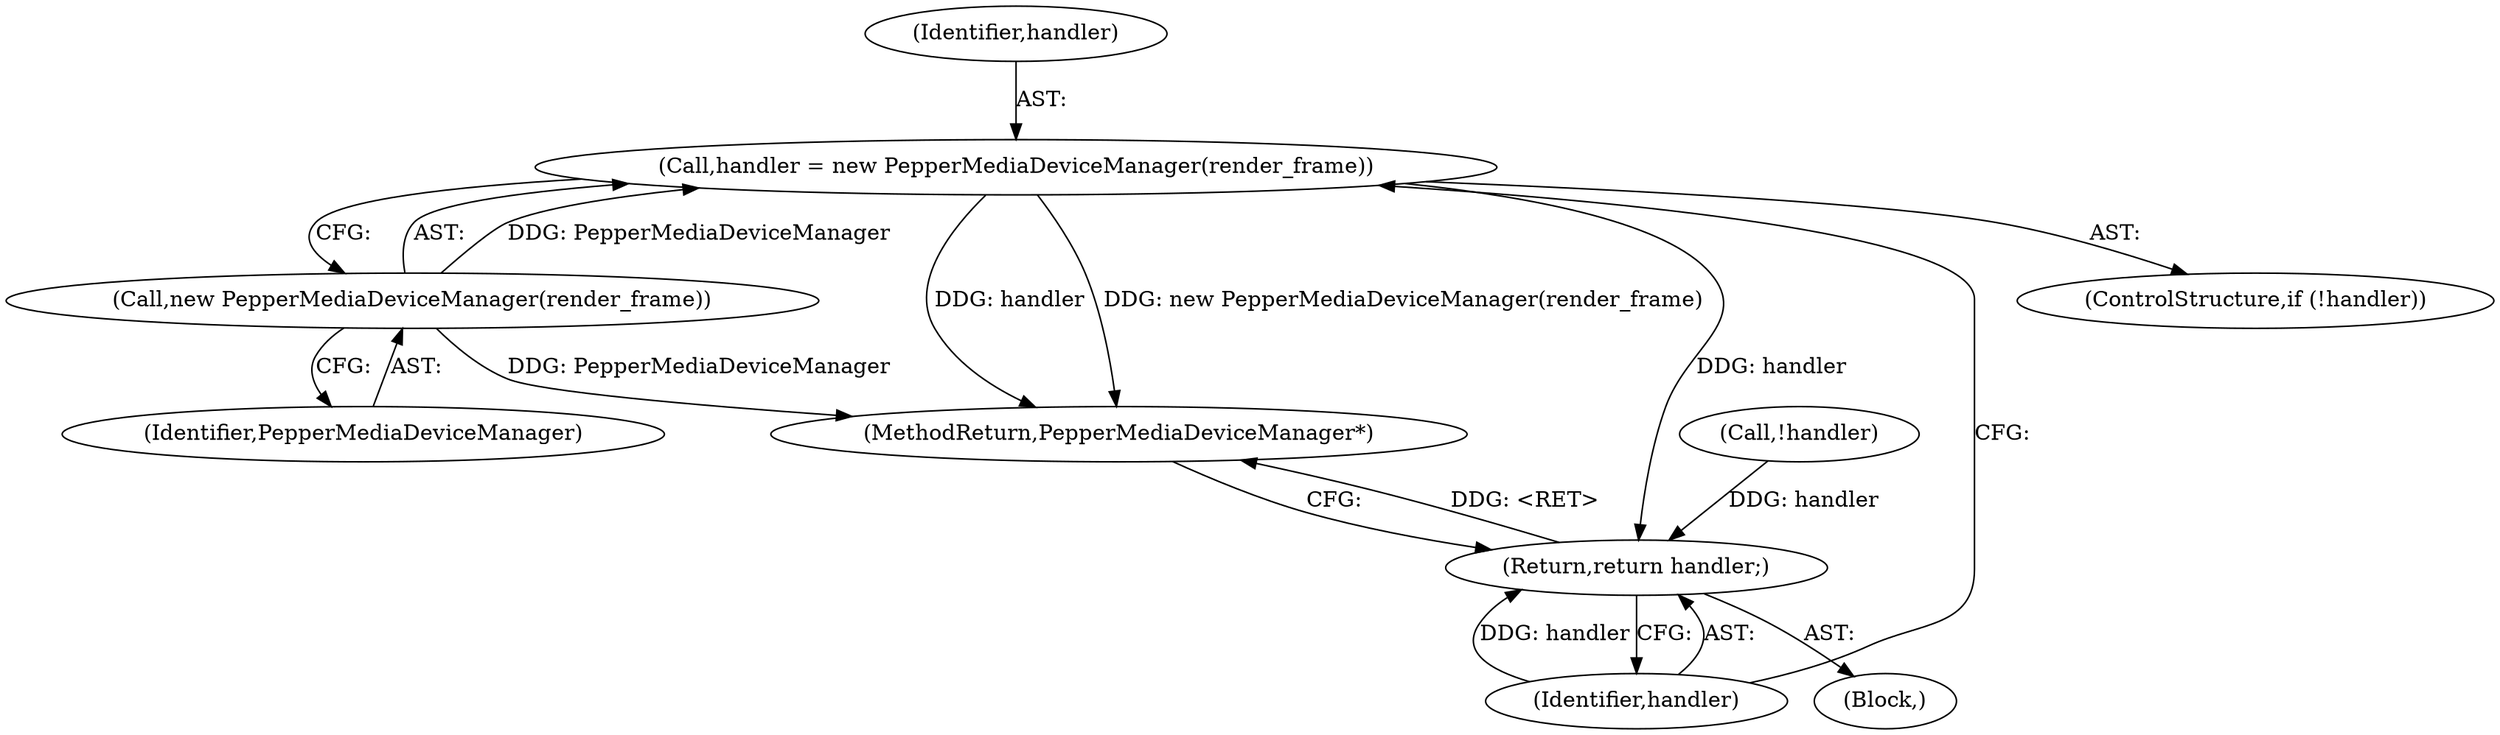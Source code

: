 digraph "1_Chrome_3a2cf7d1376ae33054b878232fb38b8fbed29e31_3@pointer" {
"1000111" [label="(Call,handler = new PepperMediaDeviceManager(render_frame))"];
"1000113" [label="(Call,new PepperMediaDeviceManager(render_frame))"];
"1000115" [label="(Return,return handler;)"];
"1000102" [label="(Block,)"];
"1000114" [label="(Identifier,PepperMediaDeviceManager)"];
"1000117" [label="(MethodReturn,PepperMediaDeviceManager*)"];
"1000115" [label="(Return,return handler;)"];
"1000111" [label="(Call,handler = new PepperMediaDeviceManager(render_frame))"];
"1000112" [label="(Identifier,handler)"];
"1000108" [label="(ControlStructure,if (!handler))"];
"1000109" [label="(Call,!handler)"];
"1000116" [label="(Identifier,handler)"];
"1000113" [label="(Call,new PepperMediaDeviceManager(render_frame))"];
"1000111" -> "1000108"  [label="AST: "];
"1000111" -> "1000113"  [label="CFG: "];
"1000112" -> "1000111"  [label="AST: "];
"1000113" -> "1000111"  [label="AST: "];
"1000116" -> "1000111"  [label="CFG: "];
"1000111" -> "1000117"  [label="DDG: handler"];
"1000111" -> "1000117"  [label="DDG: new PepperMediaDeviceManager(render_frame)"];
"1000113" -> "1000111"  [label="DDG: PepperMediaDeviceManager"];
"1000111" -> "1000115"  [label="DDG: handler"];
"1000113" -> "1000114"  [label="CFG: "];
"1000114" -> "1000113"  [label="AST: "];
"1000113" -> "1000117"  [label="DDG: PepperMediaDeviceManager"];
"1000115" -> "1000102"  [label="AST: "];
"1000115" -> "1000116"  [label="CFG: "];
"1000116" -> "1000115"  [label="AST: "];
"1000117" -> "1000115"  [label="CFG: "];
"1000115" -> "1000117"  [label="DDG: <RET>"];
"1000116" -> "1000115"  [label="DDG: handler"];
"1000109" -> "1000115"  [label="DDG: handler"];
}

